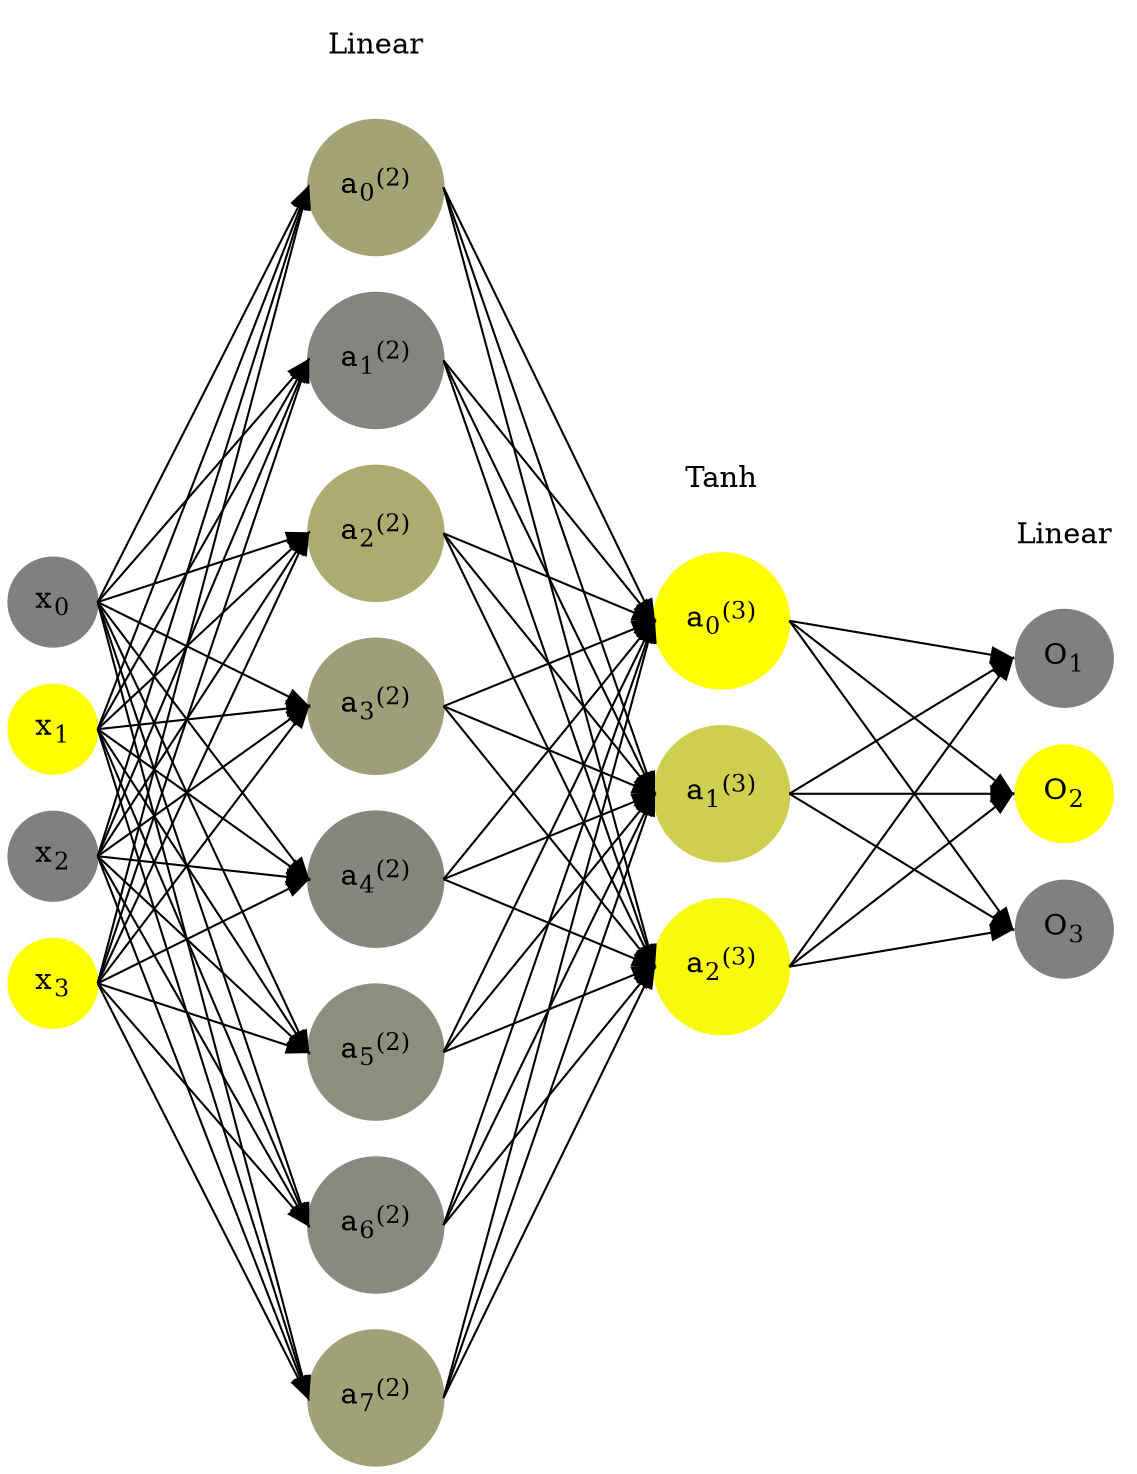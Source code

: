 digraph G {
	rankdir = LR;
	splines=false;
	edge[style=invis];
	ranksep= 1.4;
	{
	node [shape=circle, color="0.1667, 0.0, 0.5", style=filled, fillcolor="0.1667, 0.0, 0.5"];
	x0 [label=<x<sub>0</sub>>];
	}
	{
	node [shape=circle, color="0.1667, 1.0, 1.0", style=filled, fillcolor="0.1667, 1.0, 1.0"];
	x1 [label=<x<sub>1</sub>>];
	}
	{
	node [shape=circle, color="0.1667, 0.0, 0.5", style=filled, fillcolor="0.1667, 0.0, 0.5"];
	x2 [label=<x<sub>2</sub>>];
	}
	{
	node [shape=circle, color="0.1667, 1.0, 1.0", style=filled, fillcolor="0.1667, 1.0, 1.0"];
	x3 [label=<x<sub>3</sub>>];
	}
	{
	node [shape=circle, color="0.1667, 0.277519, 0.638760", style=filled, fillcolor="0.1667, 0.277519, 0.638760"];
	a02 [label=<a<sub>0</sub><sup>(2)</sup>>];
	}
	{
	node [shape=circle, color="0.1667, 0.041360, 0.520680", style=filled, fillcolor="0.1667, 0.041360, 0.520680"];
	a12 [label=<a<sub>1</sub><sup>(2)</sup>>];
	}
	{
	node [shape=circle, color="0.1667, 0.344507, 0.672253", style=filled, fillcolor="0.1667, 0.344507, 0.672253"];
	a22 [label=<a<sub>2</sub><sup>(2)</sup>>];
	}
	{
	node [shape=circle, color="0.1667, 0.235719, 0.617860", style=filled, fillcolor="0.1667, 0.235719, 0.617860"];
	a32 [label=<a<sub>3</sub><sup>(2)</sup>>];
	}
	{
	node [shape=circle, color="0.1667, 0.053721, 0.526860", style=filled, fillcolor="0.1667, 0.053721, 0.526860"];
	a42 [label=<a<sub>4</sub><sup>(2)</sup>>];
	}
	{
	node [shape=circle, color="0.1667, 0.111322, 0.555661", style=filled, fillcolor="0.1667, 0.111322, 0.555661"];
	a52 [label=<a<sub>5</sub><sup>(2)</sup>>];
	}
	{
	node [shape=circle, color="0.1667, 0.072263, 0.536132", style=filled, fillcolor="0.1667, 0.072263, 0.536132"];
	a62 [label=<a<sub>6</sub><sup>(2)</sup>>];
	}
	{
	node [shape=circle, color="0.1667, 0.261748, 0.630874", style=filled, fillcolor="0.1667, 0.261748, 0.630874"];
	a72 [label=<a<sub>7</sub><sup>(2)</sup>>];
	}
	{
	node [shape=circle, color="0.1667, 0.997273, 0.998636", style=filled, fillcolor="0.1667, 0.997273, 0.998636"];
	a03 [label=<a<sub>0</sub><sup>(3)</sup>>];
	}
	{
	node [shape=circle, color="0.1667, 0.610186, 0.805093", style=filled, fillcolor="0.1667, 0.610186, 0.805093"];
	a13 [label=<a<sub>1</sub><sup>(3)</sup>>];
	}
	{
	node [shape=circle, color="0.1667, 0.953053, 0.976526", style=filled, fillcolor="0.1667, 0.953053, 0.976526"];
	a23 [label=<a<sub>2</sub><sup>(3)</sup>>];
	}
	{
	node [shape=circle, color="0.1667, 0.0, 0.5", style=filled, fillcolor="0.1667, 0.0, 0.5"];
	O1 [label=<O<sub>1</sub>>];
	}
	{
	node [shape=circle, color="0.1667, 1.0, 1.0", style=filled, fillcolor="0.1667, 1.0, 1.0"];
	O2 [label=<O<sub>2</sub>>];
	}
	{
	node [shape=circle, color="0.1667, 0.0, 0.5", style=filled, fillcolor="0.1667, 0.0, 0.5"];
	O3 [label=<O<sub>3</sub>>];
	}
	{
	rank=same;
	x0->x1->x2->x3;
	}
	{
	rank=same;
	a02->a12->a22->a32->a42->a52->a62->a72;
	}
	{
	rank=same;
	a03->a13->a23;
	}
	{
	rank=same;
	O1->O2->O3;
	}
	l1 [shape=plaintext,label="Linear"];
	l1->a02;
	{rank=same; l1;a02};
	l2 [shape=plaintext,label="Tanh"];
	l2->a03;
	{rank=same; l2;a03};
	l3 [shape=plaintext,label="Linear"];
	l3->O1;
	{rank=same; l3;O1};
edge[style=solid, tailport=e, headport=w];
	{x0;x1;x2;x3} -> {a02;a12;a22;a32;a42;a52;a62;a72};
	{a02;a12;a22;a32;a42;a52;a62;a72} -> {a03;a13;a23};
	{a03;a13;a23} -> {O1,O2,O3};
}